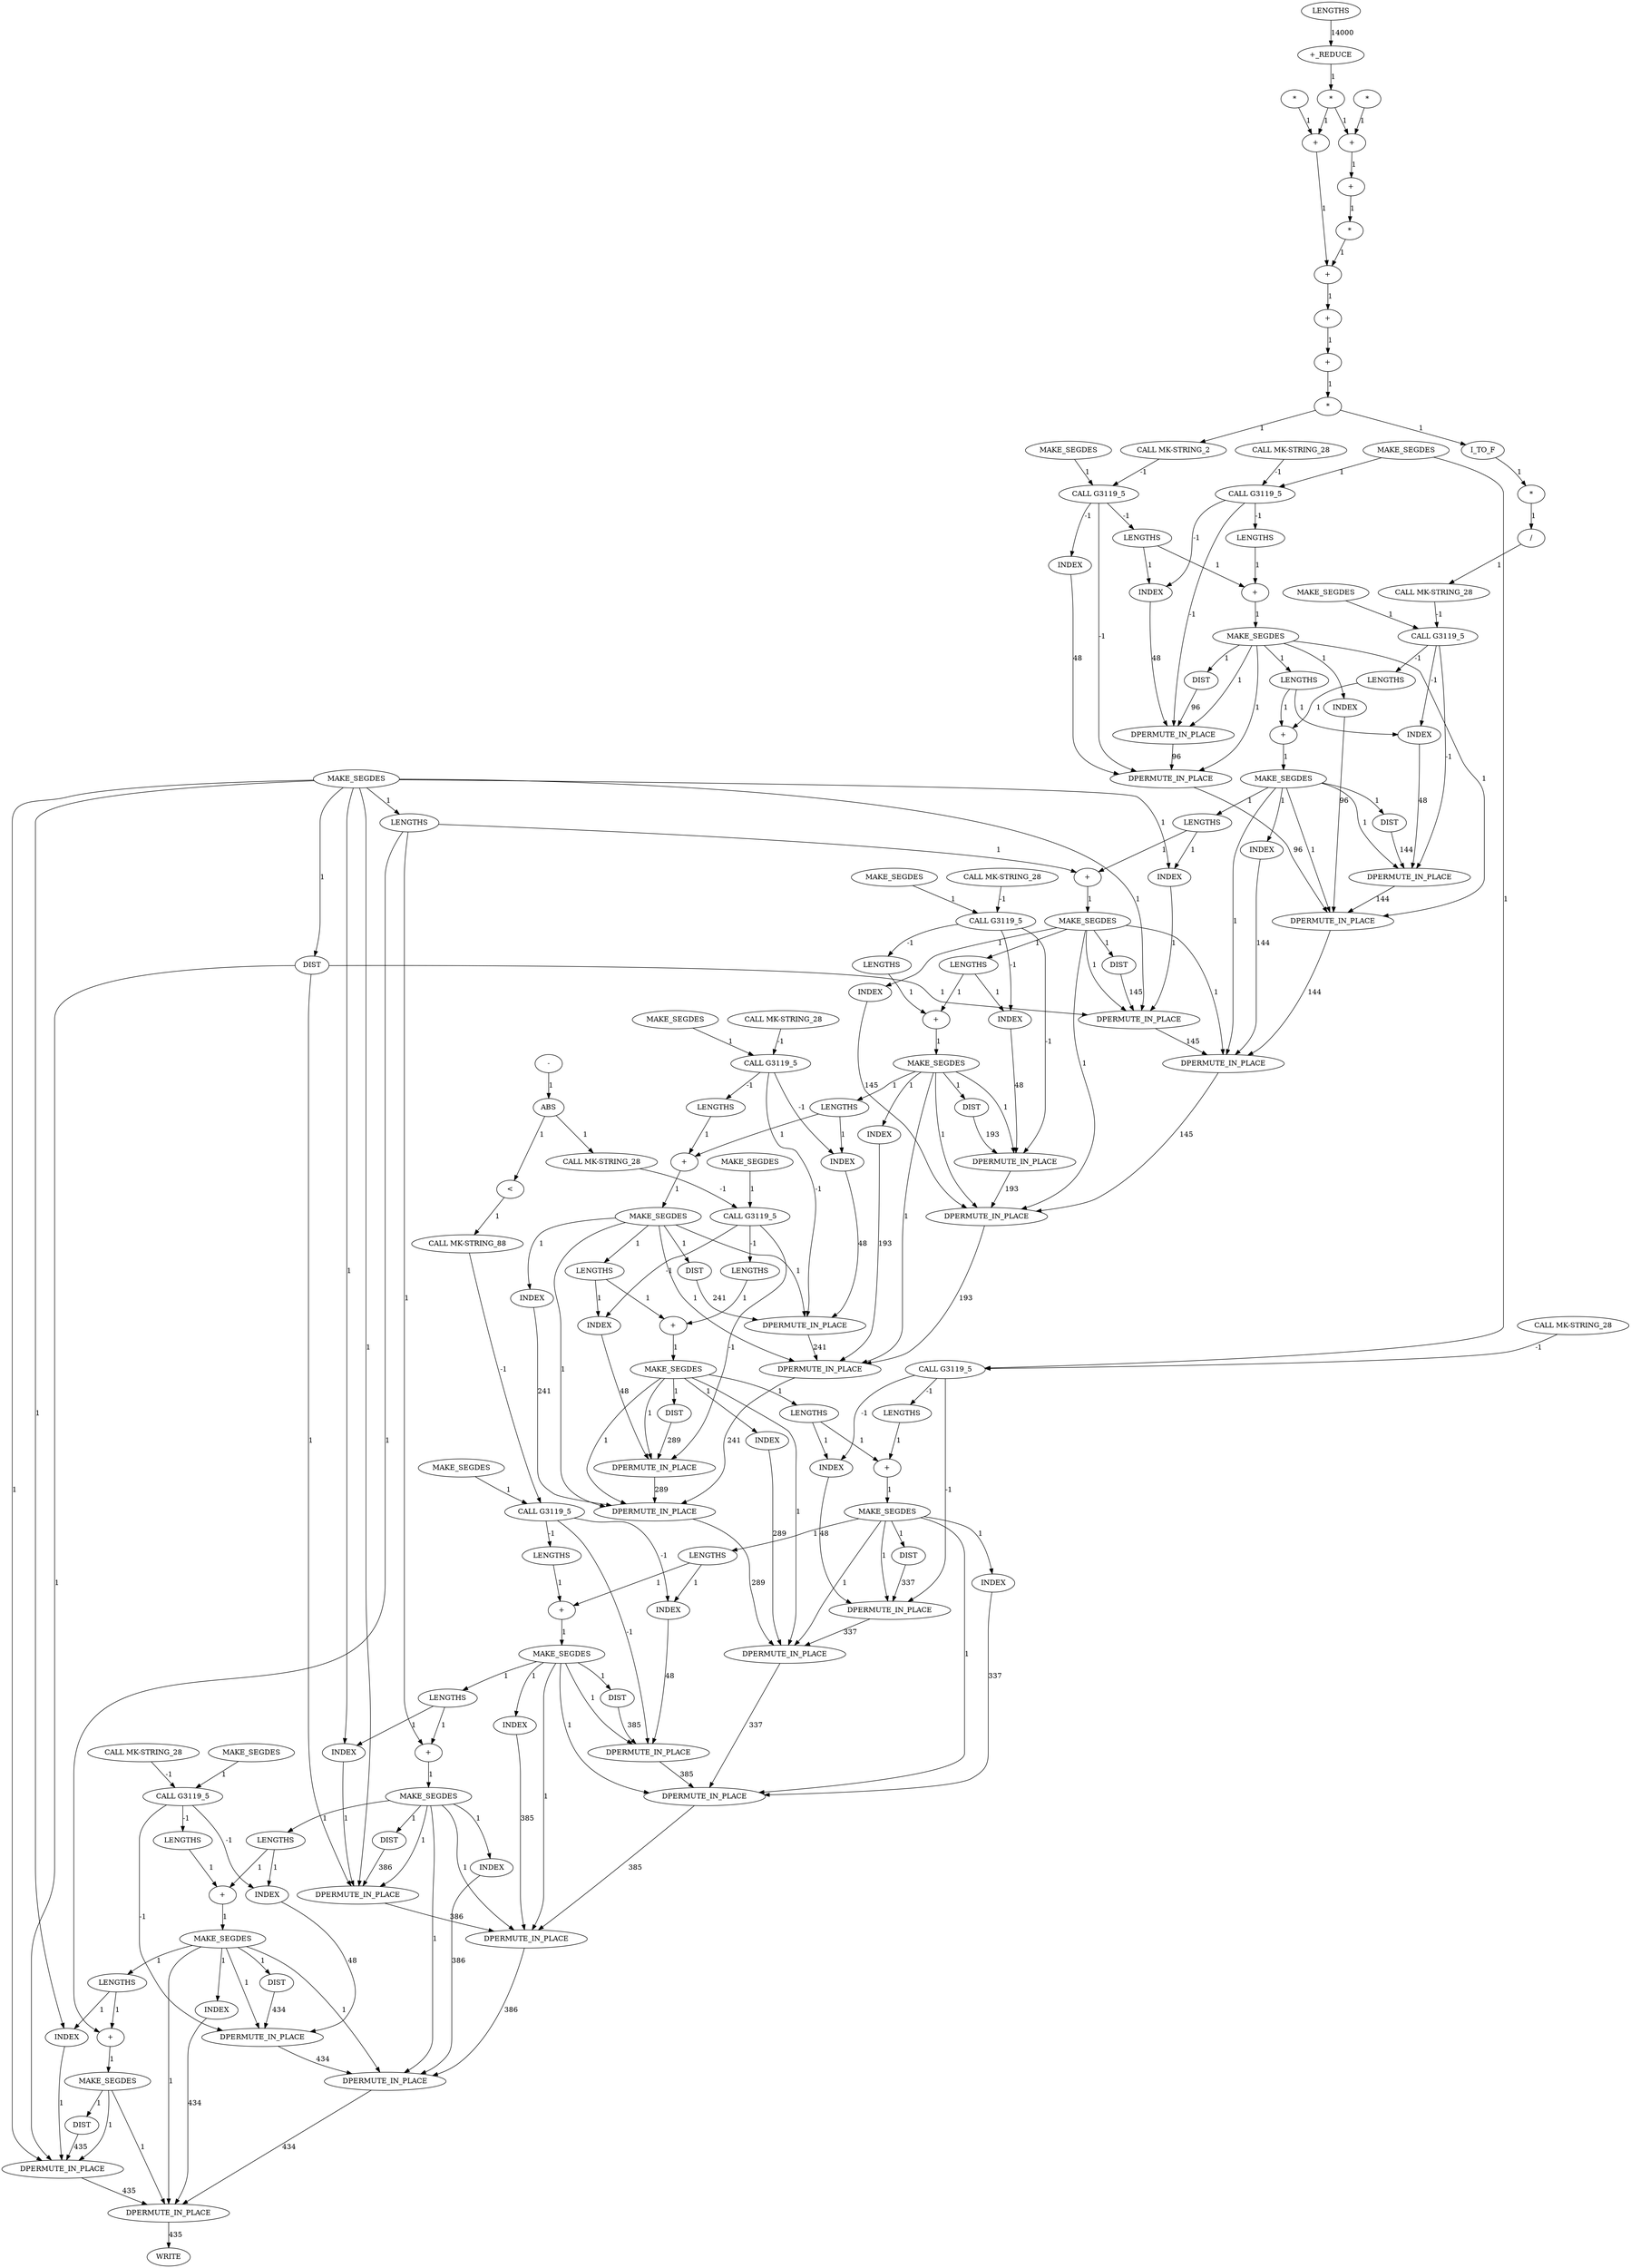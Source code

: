 digraph {
	cg_A_INST_15716 [label=MAKE_SEGDES cost=43]
	cg_A_INST_15590 [label=DIST cost=43]
	cg_A_INST_15983 [label="+" cost=86]
	cg_A_INST_3128 [label="+" cost=1]
	cg_A_INST_15692 [label=LENGTHS cost=43]
	cg_A_INST_16479 [label=DPERMUTE_IN_PLACE cost=430]
	cg_A_INST_16048 [label=LENGTHS cost=43]
	cg_A_INST_15650 [label=MAKE_SEGDES cost=43]
	cg_A_INST_3189 [label="CALL G3119_5" cost=0]
	cg_A_INST_3203 [label="CALL G3119_5" cost=0]
	cg_A_INST_16038 [label=INDEX cost=172]
	cg_A_INST_15843 [label="+" cost=86]
	cg_A_INST_15964 [label=LENGTHS cost=86]
	cg_A_INST_3147 [label=MAKE_SEGDES cost=86]
	cg_A_INST_3181 [label="CALL MK-STRING_28" cost=0]
	cg_A_INST_16478 [label=DPERMUTE_IN_PLACE cost=301]
	cg_A_INST_3156 [label="CALL MK-STRING_28" cost=0]
	cg_A_INST_15510 [label=MAKE_SEGDES cost=43]
	cg_A_INST_3114 [label="+" cost=86]
	cg_A_INST_15820 [label=INDEX cost=129]
	cg_A_INST_15710 [label=LENGTHS cost=43]
	cg_A_INST_3210 [label=MAKE_SEGDES cost=43]
	cg_A_INST_3185 [label=MAKE_SEGDES cost=43]
	cg_A_INST_3107 [label="+_REDUCE" cost=2623]
	cg_A_INST_15578 [label=LENGTHS cost=43]
	cg_A_INST_15854 [label=DIST cost=43]
	cg_A_INST_3150 [label="CALL MK-STRING_2" cost=0]
	cg_A_INST_15909 [label="+" cost=86]
	cg_A_INST_16103 [label=INDEX cost=172]
	cg_A_INST_15644 [label=LENGTHS cost=43]
	cg_A_INST_3157 [label="CALL G3119_5" cost=0]
	cg_A_INST_15890 [label=LENGTHS cost=43]
	cg_A_INST_16480 [label=DPERMUTE_IN_PLACE cost=258]
	cg_A_INST_15914 [label=MAKE_SEGDES cost=43]
	cg_A_INST_16115 [label=INDEX cost=172]
	cg_A_INST_15505 [label="+" cost=1]
	cg_A_INST_3151 [label="CALL G3119_5" cost=0]
	cg_A_INST_15504 [label=LENGTHS cost=43]
	cg_A_INST_3196 [label="CALL G3119_5" cost=0]
	cg_A_INST_15546 [label=DIST cost=86]
	cg_A_INST_15560 [label=LENGTHS cost=43]
	cg_A_INST_15788 [label=DIST cost=43]
	cg_A_INST_3131 [label="*" cost=43]
	cg_A_INST_3182 [label="CALL G3119_5" cost=0]
	cg_A_INST_3214 [label="CALL G3119_5" cost=0]
	cg_A_INST_16487 [label=DPERMUTE_IN_PLACE cost=516]
	cg_A_INST_16483 [label=DPERMUTE_IN_PLACE cost=430]
	cg_A_INST_15645 [label="+" cost=86]
	cg_A_INST_3163 [label="CALL MK-STRING_28" cost=0]
	cg_A_INST_15722 [label=DIST cost=1]
	cg_A_INST_15688 [label=INDEX cost=2150]
	cg_A_INST_16161 [label=WRITE cost=0]
	cg_A_INST_16474 [label=DPERMUTE_IN_PLACE cost=257]
	cg_A_INST_3199 [label=MAKE_SEGDES cost=43]
	cg_A_INST_16471 [label=DPERMUTE_IN_PLACE cost=215]
	cg_A_INST_15482 [label=INDEX cost=172]
	cg_A_INST_15920 [label=DIST cost=43]
	cg_A_INST_15428 [label=INDEX cost=215]
	cg_A_INST_3153 [label=MAKE_SEGDES cost=43]
	cg_A_INST_3195 [label="CALL MK-STRING_28" cost=0]
	cg_A_INST_3175 [label="CALL G3119_5" cost=0]
	cg_A_INST_15898 [label=INDEX cost=129]
	cg_A_INST_16490 [label=DPERMUTE_IN_PLACE cost=172]
	cg_A_INST_15439 [label="+" cost=86]
	cg_A_INST_16476 [label=DPERMUTE_IN_PLACE cost=301]
	cg_A_INST_15444 [label=MAKE_SEGDES cost=43]
	cg_A_INST_15494 [label=INDEX cost=172]
	cg_A_INST_16472 [label=DPERMUTE_IN_PLACE cost=473]
	cg_A_INST_16473 [label=DPERMUTE_IN_PLACE cost=258]
	cg_A_INST_15988 [label=MAKE_SEGDES cost=86]
	cg_A_INST_16481 [label=DPERMUTE_IN_PLACE cost=473]
	cg_A_INST_15516 [label=DIST cost=2494]
	cg_A_INST_15776 [label=LENGTHS cost=2021]
	cg_A_INST_15403 [label=LENGTHS cost=10621]
	cg_A_INST_15584 [label=MAKE_SEGDES cost=43]
	cg_A_INST_16486 [label=DPERMUTE_IN_PLACE cost=257]
	cg_A_INST_16470 [label=DPERMUTE_IN_PLACE cost=429]
	cg_A_INST_15782 [label=MAKE_SEGDES cost=43]
	cg_A_INST_3130 [label="+" cost=43]
	cg_A_INST_3160 [label=MAKE_SEGDES cost=43]
	cg_A_INST_16491 [label=DPERMUTE_IN_PLACE cost=516]
	cg_A_INST_16484 [label=DPERMUTE_IN_PLACE cost=300]
	cg_A_INST_16488 [label=DPERMUTE_IN_PLACE cost=344]
	cg_A_INST_15908 [label=LENGTHS cost=43]
	cg_A_INST_16485 [label=DPERMUTE_IN_PLACE cost=472]
	cg_A_INST_16030 [label=LENGTHS cost=2193]
	cg_A_INST_15486 [label=LENGTHS cost=86]
	cg_A_INST_16060 [label=DIST cost=43]
	cg_A_INST_16477 [label=DPERMUTE_IN_PLACE cost=344]
	cg_A_INST_3119 [label="*" cost=43]
	cg_A_INST_15711 [label="+" cost=43]
	cg_A_INST_3213 [label="CALL MK-STRING_28" cost=0]
	cg_A_INST_16489 [label=DPERMUTE_IN_PLACE cost=515]
	cg_A_INST_15848 [label=MAKE_SEGDES cost=43]
	cg_A_INST_3135 [label="*" cost=86]
	cg_A_INST_15842 [label=LENGTHS cost=1]
	cg_A_INST_3109 [label="*" cost=516]
	cg_A_INST_3141 [label=ABS cost=387]
	cg_A_INST_15556 [label=INDEX cost=215]
	cg_A_INST_16475 [label=DPERMUTE_IN_PLACE cost=430]
	cg_A_INST_15754 [label=INDEX cost=129]
	cg_A_INST_15579 [label="+" cost=43]
	cg_A_INST_3140 [label="-" cost=129]
	cg_A_INST_3123 [label="*" cost=43]
	cg_A_INST_15420 [label=LENGTHS cost=43]
	cg_A_INST_16126 [label="+" cost=86]
	cg_A_INST_15777 [label="+" cost=86]
	cg_A_INST_16049 [label="+" cost=86]
	cg_A_INST_15758 [label=LENGTHS cost=43]
	cg_A_INST_16107 [label=LENGTHS cost=43]
	cg_A_INST_15416 [label=INDEX cost=172]
	cg_A_INST_15656 [label=DIST cost=43]
	cg_A_INST_3174 [label="CALL MK-STRING_28" cost=0]
	cg_A_INST_3171 [label=MAKE_SEGDES cost=86]
	cg_A_INST_3202 [label="CALL MK-STRING_88" cost=0]
	cg_A_INST_15438 [label=LENGTHS cost=2279]
	cg_A_INST_3145 [label="\<" cost=8901]
	cg_A_INST_15450 [label=DIST cost=43]
	cg_A_INST_15832 [label=INDEX cost=172]
	cg_A_INST_15766 [label=INDEX cost=215]
	cg_A_INST_15634 [label=INDEX cost=215]
	cg_A_INST_15824 [label=LENGTHS cost=1]
	cg_A_INST_15972 [label=INDEX cost=172]
	cg_A_INST_3124 [label="+" cost=43]
	cg_A_INST_15622 [label=INDEX cost=13115]
	cg_A_INST_3112 [label="*" cost=1]
	cg_A_INST_15540 [label=MAKE_SEGDES cost=43]
	cg_A_INST_15626 [label=LENGTHS cost=86]
	cg_A_INST_16482 [label=DPERMUTE_IN_PLACE cost=300]
	cg_A_INST_15886 [label=INDEX cost=3096]
	cg_A_INST_3178 [label=MAKE_SEGDES cost=43]
	cg_A_INST_3134 [label=I_TO_F cost=86]
	cg_A_INST_16054 [label=MAKE_SEGDES cost=43]
	cg_A_INST_3188 [label="CALL MK-STRING_28" cost=0]
	cg_A_INST_15700 [label=INDEX cost=258]
	cg_A_INST_3122 [label="+" cost=1]
	cg_A_INST_16137 [label=DIST cost=86]
	cg_A_INST_15568 [label=INDEX cost=172]
	cg_A_INST_3120 [label="+" cost=43]
	cg_A_INST_16026 [label=INDEX cost=129]
	cg_A_INST_15406 [label="/" cost=43]
	cg_A_INST_3164 [label="CALL G3119_5" cost=0]
	cg_A_INST_16131 [label=MAKE_SEGDES cost=43]
	cg_A_INST_15960 [label=INDEX cost=2494]
	cg_A_INST_15994 [label=DIST cost=43]
	cg_A_INST_15716 -> cg_A_INST_15722 [label=1 cost=1]
	cg_A_INST_15716 -> cg_A_INST_16478 [label=1 cost=1]
	cg_A_INST_15716 -> cg_A_INST_16479 [label=1 cost=1]
	cg_A_INST_15716 -> cg_A_INST_15754 [label=1 cost=1]
	cg_A_INST_15716 -> cg_A_INST_15758 [label=1 cost=1]
	cg_A_INST_15716 -> cg_A_INST_16481 [label=1 cost=1]
	cg_A_INST_15590 -> cg_A_INST_16474 [label=145 cost=145]
	cg_A_INST_15983 -> cg_A_INST_15988 [label=1 cost=1]
	cg_A_INST_3128 -> cg_A_INST_3130 [label=1 cost=1]
	cg_A_INST_15692 -> cg_A_INST_15700 [label=1 cost=1]
	cg_A_INST_15692 -> cg_A_INST_15711 [label=1 cost=1]
	cg_A_INST_16479 -> cg_A_INST_16481 [label=241 cost=241]
	cg_A_INST_16048 -> cg_A_INST_16049 [label=1 cost=1]
	cg_A_INST_15650 -> cg_A_INST_15656 [label=1 cost=1]
	cg_A_INST_15650 -> cg_A_INST_16476 [label=1 cost=1]
	cg_A_INST_15650 -> cg_A_INST_16477 [label=1 cost=1]
	cg_A_INST_15650 -> cg_A_INST_15688 [label=1 cost=1]
	cg_A_INST_15650 -> cg_A_INST_15692 [label=1 cost=1]
	cg_A_INST_15650 -> cg_A_INST_16479 [label=1 cost=1]
	cg_A_INST_3189 -> cg_A_INST_15766 [label=-1 cost=-1]
	cg_A_INST_3189 -> cg_A_INST_15776 [label=-1 cost=-1]
	cg_A_INST_3189 -> cg_A_INST_16480 [label=-1 cost=-1]
	cg_A_INST_3203 -> cg_A_INST_15898 [label=-1 cost=-1]
	cg_A_INST_3203 -> cg_A_INST_15908 [label=-1 cost=-1]
	cg_A_INST_3203 -> cg_A_INST_16484 [label=-1 cost=-1]
	cg_A_INST_16038 -> cg_A_INST_16488 [label=48 cost=48]
	cg_A_INST_15843 -> cg_A_INST_15848 [label=1 cost=1]
	cg_A_INST_15964 -> cg_A_INST_15972 [label=1 cost=1]
	cg_A_INST_15964 -> cg_A_INST_15983 [label=1 cost=1]
	cg_A_INST_3147 -> cg_A_INST_3151 [label=1 cost=1]
	cg_A_INST_3181 -> cg_A_INST_3182 [label=-1 cost=-1]
	cg_A_INST_16478 -> cg_A_INST_16479 [label=241 cost=241]
	cg_A_INST_3156 -> cg_A_INST_3157 [label=-1 cost=-1]
	cg_A_INST_15510 -> cg_A_INST_15516 [label=1 cost=1]
	cg_A_INST_15510 -> cg_A_INST_16472 [label=1 cost=1]
	cg_A_INST_15510 -> cg_A_INST_16473 [label=1 cost=1]
	cg_A_INST_15510 -> cg_A_INST_15556 [label=1 cost=1]
	cg_A_INST_15510 -> cg_A_INST_15560 [label=1 cost=1]
	cg_A_INST_15510 -> cg_A_INST_16475 [label=1 cost=1]
	cg_A_INST_3114 -> cg_A_INST_3124 [label=1 cost=1]
	cg_A_INST_15820 -> cg_A_INST_16483 [label=289 cost=289]
	cg_A_INST_15710 -> cg_A_INST_15711 [label=1 cost=1]
	cg_A_INST_3210 -> cg_A_INST_3214 [label=1 cost=1]
	cg_A_INST_3185 -> cg_A_INST_3189 [label=1 cost=1]
	cg_A_INST_3107 -> cg_A_INST_3109 [label=1 cost=1]
	cg_A_INST_15578 -> cg_A_INST_15579 [label=1 cost=1]
	cg_A_INST_15578 -> cg_A_INST_15983 [label=1 cost=1]
	cg_A_INST_15578 -> cg_A_INST_16126 [label=1 cost=1]
	cg_A_INST_15854 -> cg_A_INST_16482 [label=337 cost=337]
	cg_A_INST_3150 -> cg_A_INST_3151 [label=-1 cost=-1]
	cg_A_INST_15909 -> cg_A_INST_15914 [label=1 cost=1]
	cg_A_INST_16103 -> cg_A_INST_16491 [label=434 cost=434]
	cg_A_INST_15644 -> cg_A_INST_15645 [label=1 cost=1]
	cg_A_INST_3157 -> cg_A_INST_15428 [label=-1 cost=-1]
	cg_A_INST_3157 -> cg_A_INST_15438 [label=-1 cost=-1]
	cg_A_INST_3157 -> cg_A_INST_16470 [label=-1 cost=-1]
	cg_A_INST_15890 -> cg_A_INST_15898 [label=1 cost=1]
	cg_A_INST_15890 -> cg_A_INST_15909 [label=1 cost=1]
	cg_A_INST_16480 -> cg_A_INST_16481 [label=289 cost=289]
	cg_A_INST_15914 -> cg_A_INST_15920 [label=1 cost=1]
	cg_A_INST_15914 -> cg_A_INST_16484 [label=1 cost=1]
	cg_A_INST_15914 -> cg_A_INST_16485 [label=1 cost=1]
	cg_A_INST_15914 -> cg_A_INST_15960 [label=1 cost=1]
	cg_A_INST_15914 -> cg_A_INST_15964 [label=1 cost=1]
	cg_A_INST_15914 -> cg_A_INST_16487 [label=1 cost=1]
	cg_A_INST_16115 -> cg_A_INST_16490 [label=1 cost=1]
	cg_A_INST_15505 -> cg_A_INST_15510 [label=1 cost=1]
	cg_A_INST_3151 -> cg_A_INST_15416 [label=-1 cost=-1]
	cg_A_INST_3151 -> cg_A_INST_15420 [label=-1 cost=-1]
	cg_A_INST_3151 -> cg_A_INST_16471 [label=-1 cost=-1]
	cg_A_INST_15504 -> cg_A_INST_15505 [label=1 cost=1]
	cg_A_INST_3196 -> cg_A_INST_15832 [label=-1 cost=-1]
	cg_A_INST_3196 -> cg_A_INST_15842 [label=-1 cost=-1]
	cg_A_INST_3196 -> cg_A_INST_16482 [label=-1 cost=-1]
	cg_A_INST_15546 -> cg_A_INST_16474 [label=1 cost=1]
	cg_A_INST_15546 -> cg_A_INST_16486 [label=1 cost=1]
	cg_A_INST_15546 -> cg_A_INST_16490 [label=1 cost=1]
	cg_A_INST_15560 -> cg_A_INST_15568 [label=1 cost=1]
	cg_A_INST_15560 -> cg_A_INST_15579 [label=1 cost=1]
	cg_A_INST_15788 -> cg_A_INST_16480 [label=289 cost=289]
	cg_A_INST_3131 -> cg_A_INST_3134 [label=1 cost=1]
	cg_A_INST_3131 -> cg_A_INST_3150 [label=1 cost=1]
	cg_A_INST_3182 -> cg_A_INST_15700 [label=-1 cost=-1]
	cg_A_INST_3182 -> cg_A_INST_15710 [label=-1 cost=-1]
	cg_A_INST_3182 -> cg_A_INST_16478 [label=-1 cost=-1]
	cg_A_INST_3214 -> cg_A_INST_16038 [label=-1 cost=-1]
	cg_A_INST_3214 -> cg_A_INST_16048 [label=-1 cost=-1]
	cg_A_INST_3214 -> cg_A_INST_16488 [label=-1 cost=-1]
	cg_A_INST_16487 -> cg_A_INST_16489 [label=386 cost=386]
	cg_A_INST_16483 -> cg_A_INST_16485 [label=337 cost=337]
	cg_A_INST_15645 -> cg_A_INST_15650 [label=1 cost=1]
	cg_A_INST_3163 -> cg_A_INST_3164 [label=-1 cost=-1]
	cg_A_INST_15722 -> cg_A_INST_16478 [label=241 cost=241]
	cg_A_INST_15688 -> cg_A_INST_16479 [label=193 cost=193]
	cg_A_INST_16474 -> cg_A_INST_16475 [label=145 cost=145]
	cg_A_INST_3199 -> cg_A_INST_3203 [label=1 cost=1]
	cg_A_INST_16471 -> cg_A_INST_16473 [label=96 cost=96]
	cg_A_INST_15482 -> cg_A_INST_16473 [label=96 cost=96]
	cg_A_INST_15920 -> cg_A_INST_16484 [label=385 cost=385]
	cg_A_INST_15428 -> cg_A_INST_16470 [label=48 cost=48]
	cg_A_INST_3153 -> cg_A_INST_3157 [label=1 cost=1]
	cg_A_INST_3153 -> cg_A_INST_3196 [label=1 cost=1]
	cg_A_INST_3195 -> cg_A_INST_3196 [label=-1 cost=-1]
	cg_A_INST_3175 -> cg_A_INST_15634 [label=-1 cost=-1]
	cg_A_INST_3175 -> cg_A_INST_15644 [label=-1 cost=-1]
	cg_A_INST_3175 -> cg_A_INST_16476 [label=-1 cost=-1]
	cg_A_INST_15898 -> cg_A_INST_16484 [label=48 cost=48]
	cg_A_INST_16490 -> cg_A_INST_16491 [label=435 cost=435]
	cg_A_INST_15439 -> cg_A_INST_15444 [label=1 cost=1]
	cg_A_INST_16476 -> cg_A_INST_16477 [label=193 cost=193]
	cg_A_INST_15444 -> cg_A_INST_15450 [label=1 cost=1]
	cg_A_INST_15444 -> cg_A_INST_16470 [label=1 cost=1]
	cg_A_INST_15444 -> cg_A_INST_16471 [label=1 cost=1]
	cg_A_INST_15444 -> cg_A_INST_15482 [label=1 cost=1]
	cg_A_INST_15444 -> cg_A_INST_15486 [label=1 cost=1]
	cg_A_INST_15444 -> cg_A_INST_16473 [label=1 cost=1]
	cg_A_INST_15494 -> cg_A_INST_16472 [label=48 cost=48]
	cg_A_INST_16472 -> cg_A_INST_16473 [label=144 cost=144]
	cg_A_INST_16473 -> cg_A_INST_16475 [label=144 cost=144]
	cg_A_INST_15988 -> cg_A_INST_15994 [label=1 cost=1]
	cg_A_INST_15988 -> cg_A_INST_16486 [label=1 cost=1]
	cg_A_INST_15988 -> cg_A_INST_16487 [label=1 cost=1]
	cg_A_INST_15988 -> cg_A_INST_16026 [label=1 cost=1]
	cg_A_INST_15988 -> cg_A_INST_16030 [label=1 cost=1]
	cg_A_INST_15988 -> cg_A_INST_16489 [label=1 cost=1]
	cg_A_INST_16481 -> cg_A_INST_16483 [label=289 cost=289]
	cg_A_INST_15516 -> cg_A_INST_16472 [label=144 cost=144]
	cg_A_INST_15776 -> cg_A_INST_15777 [label=1 cost=1]
	cg_A_INST_15403 -> cg_A_INST_3107 [label=14000 cost=14000]
	cg_A_INST_15584 -> cg_A_INST_15590 [label=1 cost=1]
	cg_A_INST_15584 -> cg_A_INST_16474 [label=1 cost=1]
	cg_A_INST_15584 -> cg_A_INST_16475 [label=1 cost=1]
	cg_A_INST_15584 -> cg_A_INST_15622 [label=1 cost=1]
	cg_A_INST_15584 -> cg_A_INST_15626 [label=1 cost=1]
	cg_A_INST_15584 -> cg_A_INST_16477 [label=1 cost=1]
	cg_A_INST_16486 -> cg_A_INST_16487 [label=386 cost=386]
	cg_A_INST_16470 -> cg_A_INST_16471 [label=96 cost=96]
	cg_A_INST_15782 -> cg_A_INST_15788 [label=1 cost=1]
	cg_A_INST_15782 -> cg_A_INST_16480 [label=1 cost=1]
	cg_A_INST_15782 -> cg_A_INST_16481 [label=1 cost=1]
	cg_A_INST_15782 -> cg_A_INST_15820 [label=1 cost=1]
	cg_A_INST_15782 -> cg_A_INST_15824 [label=1 cost=1]
	cg_A_INST_15782 -> cg_A_INST_16483 [label=1 cost=1]
	cg_A_INST_3130 -> cg_A_INST_3131 [label=1 cost=1]
	cg_A_INST_3160 -> cg_A_INST_3164 [label=1 cost=1]
	cg_A_INST_16491 -> cg_A_INST_16161 [label=435 cost=435]
	cg_A_INST_16484 -> cg_A_INST_16485 [label=385 cost=385]
	cg_A_INST_16488 -> cg_A_INST_16489 [label=434 cost=434]
	cg_A_INST_15908 -> cg_A_INST_15909 [label=1 cost=1]
	cg_A_INST_16485 -> cg_A_INST_16487 [label=385 cost=385]
	cg_A_INST_16030 -> cg_A_INST_16038 [label=1 cost=1]
	cg_A_INST_16030 -> cg_A_INST_16049 [label=1 cost=1]
	cg_A_INST_15486 -> cg_A_INST_15494 [label=1 cost=1]
	cg_A_INST_15486 -> cg_A_INST_15505 [label=1 cost=1]
	cg_A_INST_16060 -> cg_A_INST_16488 [label=434 cost=434]
	cg_A_INST_16477 -> cg_A_INST_16479 [label=193 cost=193]
	cg_A_INST_3119 -> cg_A_INST_3120 [label=1 cost=1]
	cg_A_INST_15711 -> cg_A_INST_15716 [label=1 cost=1]
	cg_A_INST_3213 -> cg_A_INST_3214 [label=-1 cost=-1]
	cg_A_INST_16489 -> cg_A_INST_16491 [label=434 cost=434]
	cg_A_INST_15848 -> cg_A_INST_15854 [label=1 cost=1]
	cg_A_INST_15848 -> cg_A_INST_16482 [label=1 cost=1]
	cg_A_INST_15848 -> cg_A_INST_16483 [label=1 cost=1]
	cg_A_INST_15848 -> cg_A_INST_15886 [label=1 cost=1]
	cg_A_INST_15848 -> cg_A_INST_15890 [label=1 cost=1]
	cg_A_INST_15848 -> cg_A_INST_16485 [label=1 cost=1]
	cg_A_INST_3135 -> cg_A_INST_15406 [label=1 cost=1]
	cg_A_INST_15842 -> cg_A_INST_15843 [label=1 cost=1]
	cg_A_INST_3109 -> cg_A_INST_3114 [label=1 cost=1]
	cg_A_INST_3109 -> cg_A_INST_3120 [label=1 cost=1]
	cg_A_INST_3141 -> cg_A_INST_3145 [label=1 cost=1]
	cg_A_INST_3141 -> cg_A_INST_3188 [label=1 cost=1]
	cg_A_INST_15556 -> cg_A_INST_16475 [label=144 cost=144]
	cg_A_INST_16475 -> cg_A_INST_16477 [label=145 cost=145]
	cg_A_INST_15754 -> cg_A_INST_16481 [label=241 cost=241]
	cg_A_INST_15579 -> cg_A_INST_15584 [label=1 cost=1]
	cg_A_INST_3140 -> cg_A_INST_3141 [label=1 cost=1]
	cg_A_INST_3123 -> cg_A_INST_3124 [label=1 cost=1]
	cg_A_INST_15420 -> cg_A_INST_15428 [label=1 cost=1]
	cg_A_INST_15420 -> cg_A_INST_15439 [label=1 cost=1]
	cg_A_INST_16126 -> cg_A_INST_16131 [label=1 cost=1]
	cg_A_INST_15777 -> cg_A_INST_15782 [label=1 cost=1]
	cg_A_INST_16049 -> cg_A_INST_16054 [label=1 cost=1]
	cg_A_INST_15758 -> cg_A_INST_15766 [label=1 cost=1]
	cg_A_INST_15758 -> cg_A_INST_15777 [label=1 cost=1]
	cg_A_INST_16107 -> cg_A_INST_16115 [label=1 cost=1]
	cg_A_INST_16107 -> cg_A_INST_16126 [label=1 cost=1]
	cg_A_INST_15416 -> cg_A_INST_16471 [label=48 cost=48]
	cg_A_INST_15656 -> cg_A_INST_16476 [label=193 cost=193]
	cg_A_INST_3174 -> cg_A_INST_3175 [label=-1 cost=-1]
	cg_A_INST_3171 -> cg_A_INST_3175 [label=1 cost=1]
	cg_A_INST_3202 -> cg_A_INST_3203 [label=-1 cost=-1]
	cg_A_INST_15438 -> cg_A_INST_15439 [label=1 cost=1]
	cg_A_INST_3145 -> cg_A_INST_3202 [label=1 cost=1]
	cg_A_INST_15450 -> cg_A_INST_16470 [label=96 cost=96]
	cg_A_INST_15832 -> cg_A_INST_16482 [label=48 cost=48]
	cg_A_INST_15766 -> cg_A_INST_16480 [label=48 cost=48]
	cg_A_INST_15634 -> cg_A_INST_16476 [label=48 cost=48]
	cg_A_INST_15824 -> cg_A_INST_15832 [label=1 cost=1]
	cg_A_INST_15824 -> cg_A_INST_15843 [label=1 cost=1]
	cg_A_INST_15972 -> cg_A_INST_16486 [label=1 cost=1]
	cg_A_INST_3124 -> cg_A_INST_3128 [label=1 cost=1]
	cg_A_INST_15622 -> cg_A_INST_16477 [label=145 cost=145]
	cg_A_INST_3112 -> cg_A_INST_3114 [label=1 cost=1]
	cg_A_INST_15540 -> cg_A_INST_15546 [label=1 cost=1]
	cg_A_INST_15540 -> cg_A_INST_15568 [label=1 cost=1]
	cg_A_INST_15540 -> cg_A_INST_15578 [label=1 cost=1]
	cg_A_INST_15540 -> cg_A_INST_16474 [label=1 cost=1]
	cg_A_INST_15540 -> cg_A_INST_15972 [label=1 cost=1]
	cg_A_INST_15540 -> cg_A_INST_16486 [label=1 cost=1]
	cg_A_INST_15540 -> cg_A_INST_16115 [label=1 cost=1]
	cg_A_INST_15540 -> cg_A_INST_16490 [label=1 cost=1]
	cg_A_INST_15626 -> cg_A_INST_15634 [label=1 cost=1]
	cg_A_INST_15626 -> cg_A_INST_15645 [label=1 cost=1]
	cg_A_INST_16482 -> cg_A_INST_16483 [label=337 cost=337]
	cg_A_INST_15886 -> cg_A_INST_16485 [label=337 cost=337]
	cg_A_INST_3178 -> cg_A_INST_3182 [label=1 cost=1]
	cg_A_INST_3134 -> cg_A_INST_3135 [label=1 cost=1]
	cg_A_INST_16054 -> cg_A_INST_16060 [label=1 cost=1]
	cg_A_INST_16054 -> cg_A_INST_16488 [label=1 cost=1]
	cg_A_INST_16054 -> cg_A_INST_16489 [label=1 cost=1]
	cg_A_INST_16054 -> cg_A_INST_16103 [label=1 cost=1]
	cg_A_INST_16054 -> cg_A_INST_16107 [label=1 cost=1]
	cg_A_INST_16054 -> cg_A_INST_16491 [label=1 cost=1]
	cg_A_INST_3188 -> cg_A_INST_3189 [label=-1 cost=-1]
	cg_A_INST_15700 -> cg_A_INST_16478 [label=48 cost=48]
	cg_A_INST_3122 -> cg_A_INST_3123 [label=1 cost=1]
	cg_A_INST_16137 -> cg_A_INST_16490 [label=435 cost=435]
	cg_A_INST_15568 -> cg_A_INST_16474 [label=1 cost=1]
	cg_A_INST_3120 -> cg_A_INST_3122 [label=1 cost=1]
	cg_A_INST_16026 -> cg_A_INST_16489 [label=386 cost=386]
	cg_A_INST_15406 -> cg_A_INST_3163 [label=1 cost=1]
	cg_A_INST_3164 -> cg_A_INST_15494 [label=-1 cost=-1]
	cg_A_INST_3164 -> cg_A_INST_15504 [label=-1 cost=-1]
	cg_A_INST_3164 -> cg_A_INST_16472 [label=-1 cost=-1]
	cg_A_INST_16131 -> cg_A_INST_16137 [label=1 cost=1]
	cg_A_INST_16131 -> cg_A_INST_16490 [label=1 cost=1]
	cg_A_INST_16131 -> cg_A_INST_16491 [label=1 cost=1]
	cg_A_INST_15960 -> cg_A_INST_16487 [label=385 cost=385]
	cg_A_INST_15994 -> cg_A_INST_16486 [label=386 cost=386]
}
